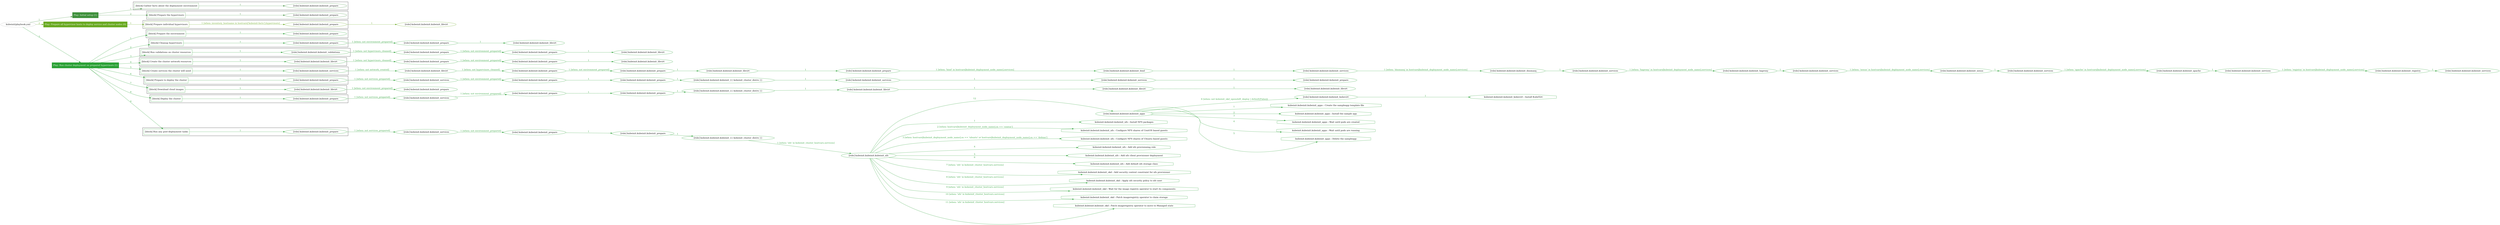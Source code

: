 digraph {
	graph [concentrate=true ordering=in rankdir=LR ratio=fill]
	edge [esep=5 sep=10]
	"kubeinit/playbook.yml" [id=root_node style=dotted]
	play_02f06d44 [label="Play: Initial setup (1)" color="#3f903c" fontcolor="#ffffff" id=play_02f06d44 shape=box style=filled tooltip=localhost]
	"kubeinit/playbook.yml" -> play_02f06d44 [label="1 " color="#3f903c" fontcolor="#3f903c" id=edge_a13446ad labeltooltip="1 " tooltip="1 "]
	subgraph "kubeinit.kubeinit.kubeinit_prepare" {
		role_d8775879 [label="[role] kubeinit.kubeinit.kubeinit_prepare" color="#3f903c" id=role_d8775879 tooltip="kubeinit.kubeinit.kubeinit_prepare"]
	}
	subgraph "kubeinit.kubeinit.kubeinit_prepare" {
		role_a16eb036 [label="[role] kubeinit.kubeinit.kubeinit_prepare" color="#3f903c" id=role_a16eb036 tooltip="kubeinit.kubeinit.kubeinit_prepare"]
	}
	subgraph "Play: Initial setup (1)" {
		play_02f06d44 -> block_f4b10a85 [label=1 color="#3f903c" fontcolor="#3f903c" id=edge_ddbf2049 labeltooltip=1 tooltip=1]
		subgraph cluster_block_f4b10a85 {
			block_f4b10a85 [label="[block] Gather facts about the deployment environment" color="#3f903c" id=block_f4b10a85 labeltooltip="Gather facts about the deployment environment" shape=box tooltip="Gather facts about the deployment environment"]
			block_f4b10a85 -> role_d8775879 [label="1 " color="#3f903c" fontcolor="#3f903c" id=edge_47d08a13 labeltooltip="1 " tooltip="1 "]
		}
		play_02f06d44 -> block_15d4eb66 [label=2 color="#3f903c" fontcolor="#3f903c" id=edge_18957220 labeltooltip=2 tooltip=2]
		subgraph cluster_block_15d4eb66 {
			block_15d4eb66 [label="[block] Prepare the hypervisors" color="#3f903c" id=block_15d4eb66 labeltooltip="Prepare the hypervisors" shape=box tooltip="Prepare the hypervisors"]
			block_15d4eb66 -> role_a16eb036 [label="1 " color="#3f903c" fontcolor="#3f903c" id=edge_43e79c2b labeltooltip="1 " tooltip="1 "]
		}
	}
	play_34c11460 [label="Play: Prepare all hypervisor hosts to deploy service and cluster nodes (0)" color="#6aaa22" fontcolor="#ffffff" id=play_34c11460 shape=box style=filled tooltip="Play: Prepare all hypervisor hosts to deploy service and cluster nodes (0)"]
	"kubeinit/playbook.yml" -> play_34c11460 [label="2 " color="#6aaa22" fontcolor="#6aaa22" id=edge_a69d0cb1 labeltooltip="2 " tooltip="2 "]
	subgraph "kubeinit.kubeinit.kubeinit_libvirt" {
		role_2ff2cbe8 [label="[role] kubeinit.kubeinit.kubeinit_libvirt" color="#6aaa22" id=role_2ff2cbe8 tooltip="kubeinit.kubeinit.kubeinit_libvirt"]
	}
	subgraph "kubeinit.kubeinit.kubeinit_prepare" {
		role_ea427e8f [label="[role] kubeinit.kubeinit.kubeinit_prepare" color="#6aaa22" id=role_ea427e8f tooltip="kubeinit.kubeinit.kubeinit_prepare"]
		role_ea427e8f -> role_2ff2cbe8 [label="1 " color="#6aaa22" fontcolor="#6aaa22" id=edge_2781c41b labeltooltip="1 " tooltip="1 "]
	}
	subgraph "Play: Prepare all hypervisor hosts to deploy service and cluster nodes (0)" {
		play_34c11460 -> block_a0f3a779 [label=1 color="#6aaa22" fontcolor="#6aaa22" id=edge_a2d5d9b1 labeltooltip=1 tooltip=1]
		subgraph cluster_block_a0f3a779 {
			block_a0f3a779 [label="[block] Prepare individual hypervisors" color="#6aaa22" id=block_a0f3a779 labeltooltip="Prepare individual hypervisors" shape=box tooltip="Prepare individual hypervisors"]
			block_a0f3a779 -> role_ea427e8f [label="1 [when: inventory_hostname in hostvars['kubeinit-facts'].hypervisors]" color="#6aaa22" fontcolor="#6aaa22" id=edge_881ed4bf labeltooltip="1 [when: inventory_hostname in hostvars['kubeinit-facts'].hypervisors]" tooltip="1 [when: inventory_hostname in hostvars['kubeinit-facts'].hypervisors]"]
		}
	}
	play_f16ccfac [label="Play: Run cluster deployment on prepared hypervisors (1)" color="#2ba136" fontcolor="#ffffff" id=play_f16ccfac shape=box style=filled tooltip=localhost]
	"kubeinit/playbook.yml" -> play_f16ccfac [label="3 " color="#2ba136" fontcolor="#2ba136" id=edge_66aaac12 labeltooltip="3 " tooltip="3 "]
	subgraph "kubeinit.kubeinit.kubeinit_prepare" {
		role_51e712ff [label="[role] kubeinit.kubeinit.kubeinit_prepare" color="#2ba136" id=role_51e712ff tooltip="kubeinit.kubeinit.kubeinit_prepare"]
	}
	subgraph "kubeinit.kubeinit.kubeinit_libvirt" {
		role_757e812e [label="[role] kubeinit.kubeinit.kubeinit_libvirt" color="#2ba136" id=role_757e812e tooltip="kubeinit.kubeinit.kubeinit_libvirt"]
	}
	subgraph "kubeinit.kubeinit.kubeinit_prepare" {
		role_78eeada0 [label="[role] kubeinit.kubeinit.kubeinit_prepare" color="#2ba136" id=role_78eeada0 tooltip="kubeinit.kubeinit.kubeinit_prepare"]
		role_78eeada0 -> role_757e812e [label="1 " color="#2ba136" fontcolor="#2ba136" id=edge_aef9f70d labeltooltip="1 " tooltip="1 "]
	}
	subgraph "kubeinit.kubeinit.kubeinit_prepare" {
		role_dc796da4 [label="[role] kubeinit.kubeinit.kubeinit_prepare" color="#2ba136" id=role_dc796da4 tooltip="kubeinit.kubeinit.kubeinit_prepare"]
		role_dc796da4 -> role_78eeada0 [label="1 [when: not environment_prepared]" color="#2ba136" fontcolor="#2ba136" id=edge_58b08dd4 labeltooltip="1 [when: not environment_prepared]" tooltip="1 [when: not environment_prepared]"]
	}
	subgraph "kubeinit.kubeinit.kubeinit_libvirt" {
		role_ce7fc4cc [label="[role] kubeinit.kubeinit.kubeinit_libvirt" color="#2ba136" id=role_ce7fc4cc tooltip="kubeinit.kubeinit.kubeinit_libvirt"]
	}
	subgraph "kubeinit.kubeinit.kubeinit_prepare" {
		role_e3786720 [label="[role] kubeinit.kubeinit.kubeinit_prepare" color="#2ba136" id=role_e3786720 tooltip="kubeinit.kubeinit.kubeinit_prepare"]
		role_e3786720 -> role_ce7fc4cc [label="1 " color="#2ba136" fontcolor="#2ba136" id=edge_ed6514f2 labeltooltip="1 " tooltip="1 "]
	}
	subgraph "kubeinit.kubeinit.kubeinit_prepare" {
		role_8395581b [label="[role] kubeinit.kubeinit.kubeinit_prepare" color="#2ba136" id=role_8395581b tooltip="kubeinit.kubeinit.kubeinit_prepare"]
		role_8395581b -> role_e3786720 [label="1 [when: not environment_prepared]" color="#2ba136" fontcolor="#2ba136" id=edge_e52e87ba labeltooltip="1 [when: not environment_prepared]" tooltip="1 [when: not environment_prepared]"]
	}
	subgraph "kubeinit.kubeinit.kubeinit_validations" {
		role_d59bb651 [label="[role] kubeinit.kubeinit.kubeinit_validations" color="#2ba136" id=role_d59bb651 tooltip="kubeinit.kubeinit.kubeinit_validations"]
		role_d59bb651 -> role_8395581b [label="1 [when: not hypervisors_cleaned]" color="#2ba136" fontcolor="#2ba136" id=edge_f71ea491 labeltooltip="1 [when: not hypervisors_cleaned]" tooltip="1 [when: not hypervisors_cleaned]"]
	}
	subgraph "kubeinit.kubeinit.kubeinit_libvirt" {
		role_f9b26797 [label="[role] kubeinit.kubeinit.kubeinit_libvirt" color="#2ba136" id=role_f9b26797 tooltip="kubeinit.kubeinit.kubeinit_libvirt"]
	}
	subgraph "kubeinit.kubeinit.kubeinit_prepare" {
		role_aebcb51a [label="[role] kubeinit.kubeinit.kubeinit_prepare" color="#2ba136" id=role_aebcb51a tooltip="kubeinit.kubeinit.kubeinit_prepare"]
		role_aebcb51a -> role_f9b26797 [label="1 " color="#2ba136" fontcolor="#2ba136" id=edge_7507a5b2 labeltooltip="1 " tooltip="1 "]
	}
	subgraph "kubeinit.kubeinit.kubeinit_prepare" {
		role_64fd0832 [label="[role] kubeinit.kubeinit.kubeinit_prepare" color="#2ba136" id=role_64fd0832 tooltip="kubeinit.kubeinit.kubeinit_prepare"]
		role_64fd0832 -> role_aebcb51a [label="1 [when: not environment_prepared]" color="#2ba136" fontcolor="#2ba136" id=edge_c4965a55 labeltooltip="1 [when: not environment_prepared]" tooltip="1 [when: not environment_prepared]"]
	}
	subgraph "kubeinit.kubeinit.kubeinit_libvirt" {
		role_637a7c75 [label="[role] kubeinit.kubeinit.kubeinit_libvirt" color="#2ba136" id=role_637a7c75 tooltip="kubeinit.kubeinit.kubeinit_libvirt"]
		role_637a7c75 -> role_64fd0832 [label="1 [when: not hypervisors_cleaned]" color="#2ba136" fontcolor="#2ba136" id=edge_b772b66d labeltooltip="1 [when: not hypervisors_cleaned]" tooltip="1 [when: not hypervisors_cleaned]"]
	}
	subgraph "kubeinit.kubeinit.kubeinit_services" {
		role_6932504d [label="[role] kubeinit.kubeinit.kubeinit_services" color="#2ba136" id=role_6932504d tooltip="kubeinit.kubeinit.kubeinit_services"]
	}
	subgraph "kubeinit.kubeinit.kubeinit_registry" {
		role_5df7d995 [label="[role] kubeinit.kubeinit.kubeinit_registry" color="#2ba136" id=role_5df7d995 tooltip="kubeinit.kubeinit.kubeinit_registry"]
		role_5df7d995 -> role_6932504d [label="1 " color="#2ba136" fontcolor="#2ba136" id=edge_abafb386 labeltooltip="1 " tooltip="1 "]
	}
	subgraph "kubeinit.kubeinit.kubeinit_services" {
		role_fd4dad4e [label="[role] kubeinit.kubeinit.kubeinit_services" color="#2ba136" id=role_fd4dad4e tooltip="kubeinit.kubeinit.kubeinit_services"]
		role_fd4dad4e -> role_5df7d995 [label="1 [when: 'registry' in hostvars[kubeinit_deployment_node_name].services]" color="#2ba136" fontcolor="#2ba136" id=edge_ba6c841a labeltooltip="1 [when: 'registry' in hostvars[kubeinit_deployment_node_name].services]" tooltip="1 [when: 'registry' in hostvars[kubeinit_deployment_node_name].services]"]
	}
	subgraph "kubeinit.kubeinit.kubeinit_apache" {
		role_a1f92f48 [label="[role] kubeinit.kubeinit.kubeinit_apache" color="#2ba136" id=role_a1f92f48 tooltip="kubeinit.kubeinit.kubeinit_apache"]
		role_a1f92f48 -> role_fd4dad4e [label="1 " color="#2ba136" fontcolor="#2ba136" id=edge_1c6fdacd labeltooltip="1 " tooltip="1 "]
	}
	subgraph "kubeinit.kubeinit.kubeinit_services" {
		role_8b2ad09b [label="[role] kubeinit.kubeinit.kubeinit_services" color="#2ba136" id=role_8b2ad09b tooltip="kubeinit.kubeinit.kubeinit_services"]
		role_8b2ad09b -> role_a1f92f48 [label="1 [when: 'apache' in hostvars[kubeinit_deployment_node_name].services]" color="#2ba136" fontcolor="#2ba136" id=edge_c0dffdc3 labeltooltip="1 [when: 'apache' in hostvars[kubeinit_deployment_node_name].services]" tooltip="1 [when: 'apache' in hostvars[kubeinit_deployment_node_name].services]"]
	}
	subgraph "kubeinit.kubeinit.kubeinit_nexus" {
		role_3054fcdf [label="[role] kubeinit.kubeinit.kubeinit_nexus" color="#2ba136" id=role_3054fcdf tooltip="kubeinit.kubeinit.kubeinit_nexus"]
		role_3054fcdf -> role_8b2ad09b [label="1 " color="#2ba136" fontcolor="#2ba136" id=edge_fb304e26 labeltooltip="1 " tooltip="1 "]
	}
	subgraph "kubeinit.kubeinit.kubeinit_services" {
		role_17a8c85a [label="[role] kubeinit.kubeinit.kubeinit_services" color="#2ba136" id=role_17a8c85a tooltip="kubeinit.kubeinit.kubeinit_services"]
		role_17a8c85a -> role_3054fcdf [label="1 [when: 'nexus' in hostvars[kubeinit_deployment_node_name].services]" color="#2ba136" fontcolor="#2ba136" id=edge_40a5f7ef labeltooltip="1 [when: 'nexus' in hostvars[kubeinit_deployment_node_name].services]" tooltip="1 [when: 'nexus' in hostvars[kubeinit_deployment_node_name].services]"]
	}
	subgraph "kubeinit.kubeinit.kubeinit_haproxy" {
		role_4dc4e310 [label="[role] kubeinit.kubeinit.kubeinit_haproxy" color="#2ba136" id=role_4dc4e310 tooltip="kubeinit.kubeinit.kubeinit_haproxy"]
		role_4dc4e310 -> role_17a8c85a [label="1 " color="#2ba136" fontcolor="#2ba136" id=edge_da3bfd39 labeltooltip="1 " tooltip="1 "]
	}
	subgraph "kubeinit.kubeinit.kubeinit_services" {
		role_51d20497 [label="[role] kubeinit.kubeinit.kubeinit_services" color="#2ba136" id=role_51d20497 tooltip="kubeinit.kubeinit.kubeinit_services"]
		role_51d20497 -> role_4dc4e310 [label="1 [when: 'haproxy' in hostvars[kubeinit_deployment_node_name].services]" color="#2ba136" fontcolor="#2ba136" id=edge_53118ddc labeltooltip="1 [when: 'haproxy' in hostvars[kubeinit_deployment_node_name].services]" tooltip="1 [when: 'haproxy' in hostvars[kubeinit_deployment_node_name].services]"]
	}
	subgraph "kubeinit.kubeinit.kubeinit_dnsmasq" {
		role_0a463720 [label="[role] kubeinit.kubeinit.kubeinit_dnsmasq" color="#2ba136" id=role_0a463720 tooltip="kubeinit.kubeinit.kubeinit_dnsmasq"]
		role_0a463720 -> role_51d20497 [label="1 " color="#2ba136" fontcolor="#2ba136" id=edge_0c76d1f7 labeltooltip="1 " tooltip="1 "]
	}
	subgraph "kubeinit.kubeinit.kubeinit_services" {
		role_5127536d [label="[role] kubeinit.kubeinit.kubeinit_services" color="#2ba136" id=role_5127536d tooltip="kubeinit.kubeinit.kubeinit_services"]
		role_5127536d -> role_0a463720 [label="1 [when: 'dnsmasq' in hostvars[kubeinit_deployment_node_name].services]" color="#2ba136" fontcolor="#2ba136" id=edge_13af8aa0 labeltooltip="1 [when: 'dnsmasq' in hostvars[kubeinit_deployment_node_name].services]" tooltip="1 [when: 'dnsmasq' in hostvars[kubeinit_deployment_node_name].services]"]
	}
	subgraph "kubeinit.kubeinit.kubeinit_bind" {
		role_10e096bf [label="[role] kubeinit.kubeinit.kubeinit_bind" color="#2ba136" id=role_10e096bf tooltip="kubeinit.kubeinit.kubeinit_bind"]
		role_10e096bf -> role_5127536d [label="1 " color="#2ba136" fontcolor="#2ba136" id=edge_7e3a49c0 labeltooltip="1 " tooltip="1 "]
	}
	subgraph "kubeinit.kubeinit.kubeinit_prepare" {
		role_d54981d5 [label="[role] kubeinit.kubeinit.kubeinit_prepare" color="#2ba136" id=role_d54981d5 tooltip="kubeinit.kubeinit.kubeinit_prepare"]
		role_d54981d5 -> role_10e096bf [label="1 [when: 'bind' in hostvars[kubeinit_deployment_node_name].services]" color="#2ba136" fontcolor="#2ba136" id=edge_65592623 labeltooltip="1 [when: 'bind' in hostvars[kubeinit_deployment_node_name].services]" tooltip="1 [when: 'bind' in hostvars[kubeinit_deployment_node_name].services]"]
	}
	subgraph "kubeinit.kubeinit.kubeinit_libvirt" {
		role_0eda3279 [label="[role] kubeinit.kubeinit.kubeinit_libvirt" color="#2ba136" id=role_0eda3279 tooltip="kubeinit.kubeinit.kubeinit_libvirt"]
		role_0eda3279 -> role_d54981d5 [label="1 " color="#2ba136" fontcolor="#2ba136" id=edge_0f591929 labeltooltip="1 " tooltip="1 "]
	}
	subgraph "kubeinit.kubeinit.kubeinit_prepare" {
		role_d5b89756 [label="[role] kubeinit.kubeinit.kubeinit_prepare" color="#2ba136" id=role_d5b89756 tooltip="kubeinit.kubeinit.kubeinit_prepare"]
		role_d5b89756 -> role_0eda3279 [label="1 " color="#2ba136" fontcolor="#2ba136" id=edge_7ba3aa81 labeltooltip="1 " tooltip="1 "]
	}
	subgraph "kubeinit.kubeinit.kubeinit_prepare" {
		role_465b9884 [label="[role] kubeinit.kubeinit.kubeinit_prepare" color="#2ba136" id=role_465b9884 tooltip="kubeinit.kubeinit.kubeinit_prepare"]
		role_465b9884 -> role_d5b89756 [label="1 [when: not environment_prepared]" color="#2ba136" fontcolor="#2ba136" id=edge_6ce3850c labeltooltip="1 [when: not environment_prepared]" tooltip="1 [when: not environment_prepared]"]
	}
	subgraph "kubeinit.kubeinit.kubeinit_libvirt" {
		role_1e40e765 [label="[role] kubeinit.kubeinit.kubeinit_libvirt" color="#2ba136" id=role_1e40e765 tooltip="kubeinit.kubeinit.kubeinit_libvirt"]
		role_1e40e765 -> role_465b9884 [label="1 [when: not hypervisors_cleaned]" color="#2ba136" fontcolor="#2ba136" id=edge_25185efb labeltooltip="1 [when: not hypervisors_cleaned]" tooltip="1 [when: not hypervisors_cleaned]"]
	}
	subgraph "kubeinit.kubeinit.kubeinit_services" {
		role_7b7c5b3a [label="[role] kubeinit.kubeinit.kubeinit_services" color="#2ba136" id=role_7b7c5b3a tooltip="kubeinit.kubeinit.kubeinit_services"]
		role_7b7c5b3a -> role_1e40e765 [label="1 [when: not network_created]" color="#2ba136" fontcolor="#2ba136" id=edge_00ff5d21 labeltooltip="1 [when: not network_created]" tooltip="1 [when: not network_created]"]
	}
	subgraph "kubeinit.kubeinit.kubeinit_prepare" {
		role_7aa93b5a [label="[role] kubeinit.kubeinit.kubeinit_prepare" color="#2ba136" id=role_7aa93b5a tooltip="kubeinit.kubeinit.kubeinit_prepare"]
	}
	subgraph "kubeinit.kubeinit.kubeinit_services" {
		role_8aabf242 [label="[role] kubeinit.kubeinit.kubeinit_services" color="#2ba136" id=role_8aabf242 tooltip="kubeinit.kubeinit.kubeinit_services"]
		role_8aabf242 -> role_7aa93b5a [label="1 " color="#2ba136" fontcolor="#2ba136" id=edge_14d28547 labeltooltip="1 " tooltip="1 "]
	}
	subgraph "kubeinit.kubeinit.kubeinit_services" {
		role_e5323bb4 [label="[role] kubeinit.kubeinit.kubeinit_services" color="#2ba136" id=role_e5323bb4 tooltip="kubeinit.kubeinit.kubeinit_services"]
		role_e5323bb4 -> role_8aabf242 [label="1 " color="#2ba136" fontcolor="#2ba136" id=edge_6f0310a3 labeltooltip="1 " tooltip="1 "]
	}
	subgraph "kubeinit.kubeinit.kubeinit_{{ kubeinit_cluster_distro }}" {
		role_768ff82a [label="[role] kubeinit.kubeinit.kubeinit_{{ kubeinit_cluster_distro }}" color="#2ba136" id=role_768ff82a tooltip="kubeinit.kubeinit.kubeinit_{{ kubeinit_cluster_distro }}"]
		role_768ff82a -> role_e5323bb4 [label="1 " color="#2ba136" fontcolor="#2ba136" id=edge_4aa1f6ba labeltooltip="1 " tooltip="1 "]
	}
	subgraph "kubeinit.kubeinit.kubeinit_prepare" {
		role_56ded3c4 [label="[role] kubeinit.kubeinit.kubeinit_prepare" color="#2ba136" id=role_56ded3c4 tooltip="kubeinit.kubeinit.kubeinit_prepare"]
		role_56ded3c4 -> role_768ff82a [label="1 " color="#2ba136" fontcolor="#2ba136" id=edge_7167cde5 labeltooltip="1 " tooltip="1 "]
	}
	subgraph "kubeinit.kubeinit.kubeinit_prepare" {
		role_857e8f2c [label="[role] kubeinit.kubeinit.kubeinit_prepare" color="#2ba136" id=role_857e8f2c tooltip="kubeinit.kubeinit.kubeinit_prepare"]
		role_857e8f2c -> role_56ded3c4 [label="1 " color="#2ba136" fontcolor="#2ba136" id=edge_ddcd2bb0 labeltooltip="1 " tooltip="1 "]
	}
	subgraph "kubeinit.kubeinit.kubeinit_services" {
		role_b919d6c4 [label="[role] kubeinit.kubeinit.kubeinit_services" color="#2ba136" id=role_b919d6c4 tooltip="kubeinit.kubeinit.kubeinit_services"]
		role_b919d6c4 -> role_857e8f2c [label="1 [when: not environment_prepared]" color="#2ba136" fontcolor="#2ba136" id=edge_36feb7f4 labeltooltip="1 [when: not environment_prepared]" tooltip="1 [when: not environment_prepared]"]
	}
	subgraph "kubeinit.kubeinit.kubeinit_prepare" {
		role_81c6fa20 [label="[role] kubeinit.kubeinit.kubeinit_prepare" color="#2ba136" id=role_81c6fa20 tooltip="kubeinit.kubeinit.kubeinit_prepare"]
		role_81c6fa20 -> role_b919d6c4 [label="1 [when: not services_prepared]" color="#2ba136" fontcolor="#2ba136" id=edge_eb5b086a labeltooltip="1 [when: not services_prepared]" tooltip="1 [when: not services_prepared]"]
	}
	subgraph "kubeinit.kubeinit.kubeinit_prepare" {
		role_4e8a1027 [label="[role] kubeinit.kubeinit.kubeinit_prepare" color="#2ba136" id=role_4e8a1027 tooltip="kubeinit.kubeinit.kubeinit_prepare"]
	}
	subgraph "kubeinit.kubeinit.kubeinit_libvirt" {
		role_b9646d2a [label="[role] kubeinit.kubeinit.kubeinit_libvirt" color="#2ba136" id=role_b9646d2a tooltip="kubeinit.kubeinit.kubeinit_libvirt"]
		role_b9646d2a -> role_4e8a1027 [label="1 [when: not environment_prepared]" color="#2ba136" fontcolor="#2ba136" id=edge_d4a78589 labeltooltip="1 [when: not environment_prepared]" tooltip="1 [when: not environment_prepared]"]
	}
	subgraph "kubeinit.kubeinit.kubeinit_libvirt" {
		role_39ccda77 [label="[role] kubeinit.kubeinit.kubeinit_libvirt" color="#2ba136" id=role_39ccda77 tooltip="kubeinit.kubeinit.kubeinit_libvirt"]
	}
	subgraph "kubeinit.kubeinit.kubeinit_libvirt" {
		role_431d99ce [label="[role] kubeinit.kubeinit.kubeinit_libvirt" color="#2ba136" id=role_431d99ce tooltip="kubeinit.kubeinit.kubeinit_libvirt"]
		role_431d99ce -> role_39ccda77 [label="1 " color="#2ba136" fontcolor="#2ba136" id=edge_827d55b0 labeltooltip="1 " tooltip="1 "]
	}
	subgraph "kubeinit.kubeinit.kubeinit_libvirt" {
		role_e3a5f2b1 [label="[role] kubeinit.kubeinit.kubeinit_libvirt" color="#2ba136" id=role_e3a5f2b1 tooltip="kubeinit.kubeinit.kubeinit_libvirt"]
		role_e3a5f2b1 -> role_431d99ce [label="1 " color="#2ba136" fontcolor="#2ba136" id=edge_bb303b4b labeltooltip="1 " tooltip="1 "]
	}
	subgraph "kubeinit.kubeinit.kubeinit_{{ kubeinit_cluster_distro }}" {
		role_051212a9 [label="[role] kubeinit.kubeinit.kubeinit_{{ kubeinit_cluster_distro }}" color="#2ba136" id=role_051212a9 tooltip="kubeinit.kubeinit.kubeinit_{{ kubeinit_cluster_distro }}"]
		role_051212a9 -> role_e3a5f2b1 [label="1 " color="#2ba136" fontcolor="#2ba136" id=edge_ebf17701 labeltooltip="1 " tooltip="1 "]
	}
	subgraph "kubeinit.kubeinit.kubeinit_prepare" {
		role_ba946ca6 [label="[role] kubeinit.kubeinit.kubeinit_prepare" color="#2ba136" id=role_ba946ca6 tooltip="kubeinit.kubeinit.kubeinit_prepare"]
		role_ba946ca6 -> role_051212a9 [label="1 " color="#2ba136" fontcolor="#2ba136" id=edge_db723cfd labeltooltip="1 " tooltip="1 "]
	}
	subgraph "kubeinit.kubeinit.kubeinit_prepare" {
		role_d5282bc5 [label="[role] kubeinit.kubeinit.kubeinit_prepare" color="#2ba136" id=role_d5282bc5 tooltip="kubeinit.kubeinit.kubeinit_prepare"]
		role_d5282bc5 -> role_ba946ca6 [label="1 " color="#2ba136" fontcolor="#2ba136" id=edge_e373bac2 labeltooltip="1 " tooltip="1 "]
	}
	subgraph "kubeinit.kubeinit.kubeinit_services" {
		role_318a0138 [label="[role] kubeinit.kubeinit.kubeinit_services" color="#2ba136" id=role_318a0138 tooltip="kubeinit.kubeinit.kubeinit_services"]
		role_318a0138 -> role_d5282bc5 [label="1 [when: not environment_prepared]" color="#2ba136" fontcolor="#2ba136" id=edge_b7a9444e labeltooltip="1 [when: not environment_prepared]" tooltip="1 [when: not environment_prepared]"]
	}
	subgraph "kubeinit.kubeinit.kubeinit_prepare" {
		role_88b8888f [label="[role] kubeinit.kubeinit.kubeinit_prepare" color="#2ba136" id=role_88b8888f tooltip="kubeinit.kubeinit.kubeinit_prepare"]
		role_88b8888f -> role_318a0138 [label="1 [when: not services_prepared]" color="#2ba136" fontcolor="#2ba136" id=edge_a4d93df5 labeltooltip="1 [when: not services_prepared]" tooltip="1 [when: not services_prepared]"]
	}
	subgraph "kubeinit.kubeinit.kubeinit_kubevirt" {
		role_db8a2625 [label="[role] kubeinit.kubeinit.kubeinit_kubevirt" color="#2ba136" id=role_db8a2625 tooltip="kubeinit.kubeinit.kubeinit_kubevirt"]
		task_8e60efb1 [label="kubeinit.kubeinit.kubeinit_kubevirt : Install KubeVirt" color="#2ba136" id=task_8e60efb1 shape=octagon tooltip="kubeinit.kubeinit.kubeinit_kubevirt : Install KubeVirt"]
		role_db8a2625 -> task_8e60efb1 [label="1 " color="#2ba136" fontcolor="#2ba136" id=edge_bc4c3668 labeltooltip="1 " tooltip="1 "]
	}
	subgraph "kubeinit.kubeinit.kubeinit_apps" {
		role_0d3cde28 [label="[role] kubeinit.kubeinit.kubeinit_apps" color="#2ba136" id=role_0d3cde28 tooltip="kubeinit.kubeinit.kubeinit_apps"]
		task_25774bf0 [label="kubeinit.kubeinit.kubeinit_apps : Create the sampleapp template file" color="#2ba136" id=task_25774bf0 shape=octagon tooltip="kubeinit.kubeinit.kubeinit_apps : Create the sampleapp template file"]
		role_0d3cde28 -> task_25774bf0 [label="1 " color="#2ba136" fontcolor="#2ba136" id=edge_2274af66 labeltooltip="1 " tooltip="1 "]
		task_cdbb5dba [label="kubeinit.kubeinit.kubeinit_apps : Install the sample app" color="#2ba136" id=task_cdbb5dba shape=octagon tooltip="kubeinit.kubeinit.kubeinit_apps : Install the sample app"]
		role_0d3cde28 -> task_cdbb5dba [label="2 " color="#2ba136" fontcolor="#2ba136" id=edge_0242f9b7 labeltooltip="2 " tooltip="2 "]
		task_a6a7a25b [label="kubeinit.kubeinit.kubeinit_apps : Wait until pods are created" color="#2ba136" id=task_a6a7a25b shape=octagon tooltip="kubeinit.kubeinit.kubeinit_apps : Wait until pods are created"]
		role_0d3cde28 -> task_a6a7a25b [label="3 " color="#2ba136" fontcolor="#2ba136" id=edge_d548a8b7 labeltooltip="3 " tooltip="3 "]
		task_055bf929 [label="kubeinit.kubeinit.kubeinit_apps : Wait until pods are running" color="#2ba136" id=task_055bf929 shape=octagon tooltip="kubeinit.kubeinit.kubeinit_apps : Wait until pods are running"]
		role_0d3cde28 -> task_055bf929 [label="4 " color="#2ba136" fontcolor="#2ba136" id=edge_827868b9 labeltooltip="4 " tooltip="4 "]
		task_eb860ac5 [label="kubeinit.kubeinit.kubeinit_apps : Delete the sampleapp" color="#2ba136" id=task_eb860ac5 shape=octagon tooltip="kubeinit.kubeinit.kubeinit_apps : Delete the sampleapp"]
		role_0d3cde28 -> task_eb860ac5 [label="5 " color="#2ba136" fontcolor="#2ba136" id=edge_36a1ace4 labeltooltip="5 " tooltip="5 "]
		role_0d3cde28 -> role_db8a2625 [label="6 [when: not kubeinit_okd_openshift_deploy | default(False)]" color="#2ba136" fontcolor="#2ba136" id=edge_a2422180 labeltooltip="6 [when: not kubeinit_okd_openshift_deploy | default(False)]" tooltip="6 [when: not kubeinit_okd_openshift_deploy | default(False)]"]
	}
	subgraph "kubeinit.kubeinit.kubeinit_nfs" {
		role_79bb4736 [label="[role] kubeinit.kubeinit.kubeinit_nfs" color="#2ba136" id=role_79bb4736 tooltip="kubeinit.kubeinit.kubeinit_nfs"]
		task_e0858dbe [label="kubeinit.kubeinit.kubeinit_nfs : Install NFS packages" color="#2ba136" id=task_e0858dbe shape=octagon tooltip="kubeinit.kubeinit.kubeinit_nfs : Install NFS packages"]
		role_79bb4736 -> task_e0858dbe [label="1 " color="#2ba136" fontcolor="#2ba136" id=edge_3a5c4de8 labeltooltip="1 " tooltip="1 "]
		task_3a8438ba [label="kubeinit.kubeinit.kubeinit_nfs : Configure NFS shares of CentOS based guests" color="#2ba136" id=task_3a8438ba shape=octagon tooltip="kubeinit.kubeinit.kubeinit_nfs : Configure NFS shares of CentOS based guests"]
		role_79bb4736 -> task_3a8438ba [label="2 [when: hostvars[kubeinit_deployment_node_name].os == 'centos']" color="#2ba136" fontcolor="#2ba136" id=edge_cd599084 labeltooltip="2 [when: hostvars[kubeinit_deployment_node_name].os == 'centos']" tooltip="2 [when: hostvars[kubeinit_deployment_node_name].os == 'centos']"]
		task_acf9d414 [label="kubeinit.kubeinit.kubeinit_nfs : Configure NFS shares of Ubuntu based guests" color="#2ba136" id=task_acf9d414 shape=octagon tooltip="kubeinit.kubeinit.kubeinit_nfs : Configure NFS shares of Ubuntu based guests"]
		role_79bb4736 -> task_acf9d414 [label="3 [when: hostvars[kubeinit_deployment_node_name].os == 'ubuntu' or hostvars[kubeinit_deployment_node_name].os == 'debian']" color="#2ba136" fontcolor="#2ba136" id=edge_79f9c877 labeltooltip="3 [when: hostvars[kubeinit_deployment_node_name].os == 'ubuntu' or hostvars[kubeinit_deployment_node_name].os == 'debian']" tooltip="3 [when: hostvars[kubeinit_deployment_node_name].os == 'ubuntu' or hostvars[kubeinit_deployment_node_name].os == 'debian']"]
		task_044b21e9 [label="kubeinit.kubeinit.kubeinit_nfs : Add nfs provisioning role" color="#2ba136" id=task_044b21e9 shape=octagon tooltip="kubeinit.kubeinit.kubeinit_nfs : Add nfs provisioning role"]
		role_79bb4736 -> task_044b21e9 [label="4 " color="#2ba136" fontcolor="#2ba136" id=edge_e174ebf3 labeltooltip="4 " tooltip="4 "]
		task_92c842b3 [label="kubeinit.kubeinit.kubeinit_nfs : Add nfs client provisioner deployment" color="#2ba136" id=task_92c842b3 shape=octagon tooltip="kubeinit.kubeinit.kubeinit_nfs : Add nfs client provisioner deployment"]
		role_79bb4736 -> task_92c842b3 [label="5 " color="#2ba136" fontcolor="#2ba136" id=edge_aab38521 labeltooltip="5 " tooltip="5 "]
		task_bf560753 [label="kubeinit.kubeinit.kubeinit_nfs : Add default nfs storage class" color="#2ba136" id=task_bf560753 shape=octagon tooltip="kubeinit.kubeinit.kubeinit_nfs : Add default nfs storage class"]
		role_79bb4736 -> task_bf560753 [label="6 " color="#2ba136" fontcolor="#2ba136" id=edge_c739a932 labeltooltip="6 " tooltip="6 "]
		task_527a6666 [label="kubeinit.kubeinit.kubeinit_okd : Add security context constraint for nfs provisioner" color="#2ba136" id=task_527a6666 shape=octagon tooltip="kubeinit.kubeinit.kubeinit_okd : Add security context constraint for nfs provisioner"]
		role_79bb4736 -> task_527a6666 [label="7 [when: 'nfs' in kubeinit_cluster_hostvars.services]" color="#2ba136" fontcolor="#2ba136" id=edge_c12e71e5 labeltooltip="7 [when: 'nfs' in kubeinit_cluster_hostvars.services]" tooltip="7 [when: 'nfs' in kubeinit_cluster_hostvars.services]"]
		task_a62bc487 [label="kubeinit.kubeinit.kubeinit_okd : Apply nfs security policy to nfs user" color="#2ba136" id=task_a62bc487 shape=octagon tooltip="kubeinit.kubeinit.kubeinit_okd : Apply nfs security policy to nfs user"]
		role_79bb4736 -> task_a62bc487 [label="8 [when: 'nfs' in kubeinit_cluster_hostvars.services]" color="#2ba136" fontcolor="#2ba136" id=edge_394b1ce4 labeltooltip="8 [when: 'nfs' in kubeinit_cluster_hostvars.services]" tooltip="8 [when: 'nfs' in kubeinit_cluster_hostvars.services]"]
		task_958a002c [label="kubeinit.kubeinit.kubeinit_okd : Wait for the image registry operator to start its components" color="#2ba136" id=task_958a002c shape=octagon tooltip="kubeinit.kubeinit.kubeinit_okd : Wait for the image registry operator to start its components"]
		role_79bb4736 -> task_958a002c [label="9 [when: 'nfs' in kubeinit_cluster_hostvars.services]" color="#2ba136" fontcolor="#2ba136" id=edge_1f8461a8 labeltooltip="9 [when: 'nfs' in kubeinit_cluster_hostvars.services]" tooltip="9 [when: 'nfs' in kubeinit_cluster_hostvars.services]"]
		task_936a93bb [label="kubeinit.kubeinit.kubeinit_okd : Patch imageregistry operator to claim storage" color="#2ba136" id=task_936a93bb shape=octagon tooltip="kubeinit.kubeinit.kubeinit_okd : Patch imageregistry operator to claim storage"]
		role_79bb4736 -> task_936a93bb [label="10 [when: 'nfs' in kubeinit_cluster_hostvars.services]" color="#2ba136" fontcolor="#2ba136" id=edge_080ff17e labeltooltip="10 [when: 'nfs' in kubeinit_cluster_hostvars.services]" tooltip="10 [when: 'nfs' in kubeinit_cluster_hostvars.services]"]
		task_f09a8410 [label="kubeinit.kubeinit.kubeinit_okd : Patch imageregistry operator to move to Managed state" color="#2ba136" id=task_f09a8410 shape=octagon tooltip="kubeinit.kubeinit.kubeinit_okd : Patch imageregistry operator to move to Managed state"]
		role_79bb4736 -> task_f09a8410 [label="11 [when: 'nfs' in kubeinit_cluster_hostvars.services]" color="#2ba136" fontcolor="#2ba136" id=edge_0eeede9a labeltooltip="11 [when: 'nfs' in kubeinit_cluster_hostvars.services]" tooltip="11 [when: 'nfs' in kubeinit_cluster_hostvars.services]"]
		role_79bb4736 -> role_0d3cde28 [label="12 " color="#2ba136" fontcolor="#2ba136" id=edge_1e32610e labeltooltip="12 " tooltip="12 "]
	}
	subgraph "kubeinit.kubeinit.kubeinit_{{ kubeinit_cluster_distro }}" {
		role_d8a4428f [label="[role] kubeinit.kubeinit.kubeinit_{{ kubeinit_cluster_distro }}" color="#2ba136" id=role_d8a4428f tooltip="kubeinit.kubeinit.kubeinit_{{ kubeinit_cluster_distro }}"]
		role_d8a4428f -> role_79bb4736 [label="1 [when: 'nfs' in kubeinit_cluster_hostvars.services]" color="#2ba136" fontcolor="#2ba136" id=edge_bb71a824 labeltooltip="1 [when: 'nfs' in kubeinit_cluster_hostvars.services]" tooltip="1 [when: 'nfs' in kubeinit_cluster_hostvars.services]"]
	}
	subgraph "kubeinit.kubeinit.kubeinit_prepare" {
		role_bb3557b9 [label="[role] kubeinit.kubeinit.kubeinit_prepare" color="#2ba136" id=role_bb3557b9 tooltip="kubeinit.kubeinit.kubeinit_prepare"]
		role_bb3557b9 -> role_d8a4428f [label="1 " color="#2ba136" fontcolor="#2ba136" id=edge_ffc93ced labeltooltip="1 " tooltip="1 "]
	}
	subgraph "kubeinit.kubeinit.kubeinit_prepare" {
		role_eabf769a [label="[role] kubeinit.kubeinit.kubeinit_prepare" color="#2ba136" id=role_eabf769a tooltip="kubeinit.kubeinit.kubeinit_prepare"]
		role_eabf769a -> role_bb3557b9 [label="1 " color="#2ba136" fontcolor="#2ba136" id=edge_b0942666 labeltooltip="1 " tooltip="1 "]
	}
	subgraph "kubeinit.kubeinit.kubeinit_services" {
		role_88f5725e [label="[role] kubeinit.kubeinit.kubeinit_services" color="#2ba136" id=role_88f5725e tooltip="kubeinit.kubeinit.kubeinit_services"]
		role_88f5725e -> role_eabf769a [label="1 [when: not environment_prepared]" color="#2ba136" fontcolor="#2ba136" id=edge_6ed15185 labeltooltip="1 [when: not environment_prepared]" tooltip="1 [when: not environment_prepared]"]
	}
	subgraph "kubeinit.kubeinit.kubeinit_prepare" {
		role_daeb7834 [label="[role] kubeinit.kubeinit.kubeinit_prepare" color="#2ba136" id=role_daeb7834 tooltip="kubeinit.kubeinit.kubeinit_prepare"]
		role_daeb7834 -> role_88f5725e [label="1 [when: not services_prepared]" color="#2ba136" fontcolor="#2ba136" id=edge_247d691a labeltooltip="1 [when: not services_prepared]" tooltip="1 [when: not services_prepared]"]
	}
	subgraph "Play: Run cluster deployment on prepared hypervisors (1)" {
		play_f16ccfac -> block_69ecbb15 [label=1 color="#2ba136" fontcolor="#2ba136" id=edge_6e7572b0 labeltooltip=1 tooltip=1]
		subgraph cluster_block_69ecbb15 {
			block_69ecbb15 [label="[block] Prepare the environment" color="#2ba136" id=block_69ecbb15 labeltooltip="Prepare the environment" shape=box tooltip="Prepare the environment"]
			block_69ecbb15 -> role_51e712ff [label="1 " color="#2ba136" fontcolor="#2ba136" id=edge_c69fc464 labeltooltip="1 " tooltip="1 "]
		}
		play_f16ccfac -> block_7da0f8e3 [label=2 color="#2ba136" fontcolor="#2ba136" id=edge_2eb0d4ca labeltooltip=2 tooltip=2]
		subgraph cluster_block_7da0f8e3 {
			block_7da0f8e3 [label="[block] Cleanup hypervisors" color="#2ba136" id=block_7da0f8e3 labeltooltip="Cleanup hypervisors" shape=box tooltip="Cleanup hypervisors"]
			block_7da0f8e3 -> role_dc796da4 [label="1 " color="#2ba136" fontcolor="#2ba136" id=edge_7eb14dbf labeltooltip="1 " tooltip="1 "]
		}
		play_f16ccfac -> block_939119ad [label=3 color="#2ba136" fontcolor="#2ba136" id=edge_101c3a07 labeltooltip=3 tooltip=3]
		subgraph cluster_block_939119ad {
			block_939119ad [label="[block] Run validations on cluster resources" color="#2ba136" id=block_939119ad labeltooltip="Run validations on cluster resources" shape=box tooltip="Run validations on cluster resources"]
			block_939119ad -> role_d59bb651 [label="1 " color="#2ba136" fontcolor="#2ba136" id=edge_909bf153 labeltooltip="1 " tooltip="1 "]
		}
		play_f16ccfac -> block_1bd63229 [label=4 color="#2ba136" fontcolor="#2ba136" id=edge_eeb485cf labeltooltip=4 tooltip=4]
		subgraph cluster_block_1bd63229 {
			block_1bd63229 [label="[block] Create the cluster network resources" color="#2ba136" id=block_1bd63229 labeltooltip="Create the cluster network resources" shape=box tooltip="Create the cluster network resources"]
			block_1bd63229 -> role_637a7c75 [label="1 " color="#2ba136" fontcolor="#2ba136" id=edge_e9e676c1 labeltooltip="1 " tooltip="1 "]
		}
		play_f16ccfac -> block_c85ebd37 [label=5 color="#2ba136" fontcolor="#2ba136" id=edge_2cde0f6b labeltooltip=5 tooltip=5]
		subgraph cluster_block_c85ebd37 {
			block_c85ebd37 [label="[block] Create services the cluster will need" color="#2ba136" id=block_c85ebd37 labeltooltip="Create services the cluster will need" shape=box tooltip="Create services the cluster will need"]
			block_c85ebd37 -> role_7b7c5b3a [label="1 " color="#2ba136" fontcolor="#2ba136" id=edge_3c5da6b0 labeltooltip="1 " tooltip="1 "]
		}
		play_f16ccfac -> block_6c45d667 [label=6 color="#2ba136" fontcolor="#2ba136" id=edge_cccbbef5 labeltooltip=6 tooltip=6]
		subgraph cluster_block_6c45d667 {
			block_6c45d667 [label="[block] Prepare to deploy the cluster" color="#2ba136" id=block_6c45d667 labeltooltip="Prepare to deploy the cluster" shape=box tooltip="Prepare to deploy the cluster"]
			block_6c45d667 -> role_81c6fa20 [label="1 " color="#2ba136" fontcolor="#2ba136" id=edge_bc728abb labeltooltip="1 " tooltip="1 "]
		}
		play_f16ccfac -> block_e2634ad5 [label=7 color="#2ba136" fontcolor="#2ba136" id=edge_4ade2bbe labeltooltip=7 tooltip=7]
		subgraph cluster_block_e2634ad5 {
			block_e2634ad5 [label="[block] Download cloud images" color="#2ba136" id=block_e2634ad5 labeltooltip="Download cloud images" shape=box tooltip="Download cloud images"]
			block_e2634ad5 -> role_b9646d2a [label="1 " color="#2ba136" fontcolor="#2ba136" id=edge_ed82ddb9 labeltooltip="1 " tooltip="1 "]
		}
		play_f16ccfac -> block_2fe04c4d [label=8 color="#2ba136" fontcolor="#2ba136" id=edge_038c584a labeltooltip=8 tooltip=8]
		subgraph cluster_block_2fe04c4d {
			block_2fe04c4d [label="[block] Deploy the cluster" color="#2ba136" id=block_2fe04c4d labeltooltip="Deploy the cluster" shape=box tooltip="Deploy the cluster"]
			block_2fe04c4d -> role_88b8888f [label="1 " color="#2ba136" fontcolor="#2ba136" id=edge_91bd650a labeltooltip="1 " tooltip="1 "]
		}
		play_f16ccfac -> block_18db3196 [label=9 color="#2ba136" fontcolor="#2ba136" id=edge_42ee71de labeltooltip=9 tooltip=9]
		subgraph cluster_block_18db3196 {
			block_18db3196 [label="[block] Run any post-deployment tasks" color="#2ba136" id=block_18db3196 labeltooltip="Run any post-deployment tasks" shape=box tooltip="Run any post-deployment tasks"]
			block_18db3196 -> role_daeb7834 [label="1 " color="#2ba136" fontcolor="#2ba136" id=edge_e2bd814e labeltooltip="1 " tooltip="1 "]
		}
	}
}
